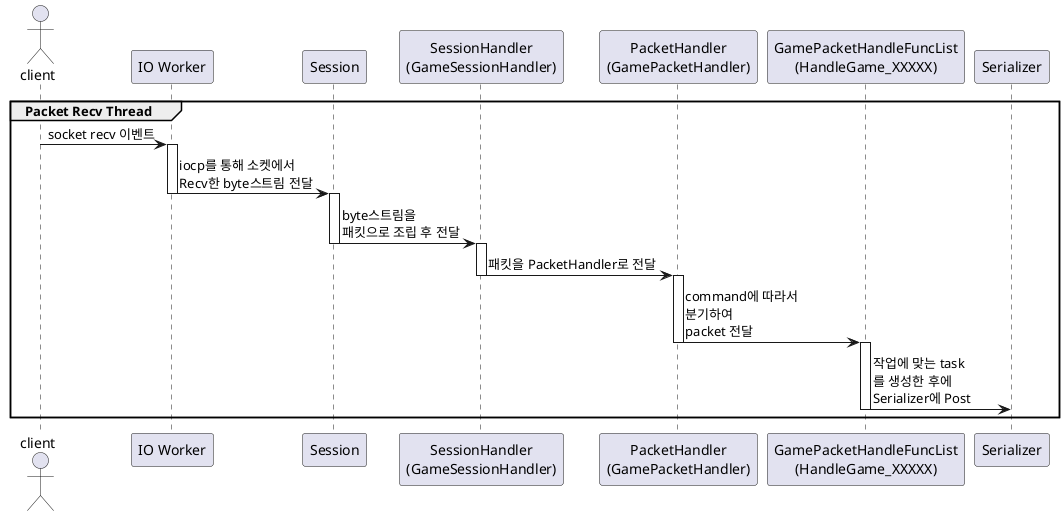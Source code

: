 @startuml

actor client
participant "IO Worker" as worker order 1
participant "Session" as session order 2
participant "SessionHandler\n(GameSessionHandler)" as sessionHandler order 3
participant "PacketHandler\n(GamePacketHandler)" as packetHandler order 4
participant "GamePacketHandleFuncList\n(HandleGame_XXXXX)" as gamePacketHandleFuncList order 5
participant "PacketHandler" as packetHandler order 6
participant "Serializer" as Serialzer order 7

group Packet Recv Thread

client -> worker : socket recv 이벤트 
activate worker
worker -> session : iocp를 통해 소켓에서\nRecv한 byte스트림 전달
deactivate worker
activate session
session -> sessionHandler : byte스트림을\n패킷으로 조립 후 전달
deactivate session
activate sessionHandler
sessionHandler -> packetHandler : 패킷을 PacketHandler로 전달
deactivate sessionHandler
activate packetHandler
packetHandler -> gamePacketHandleFuncList : command에 따라서\n분기하여\npacket 전달
deactivate packetHandler
activate gamePacketHandleFuncList
gamePacketHandleFuncList -> Serialzer : 작업에 맞는 task\n를 생성한 후에\nSerializer에 Post
deactivate gamePacketHandleFuncList

end

@enduml